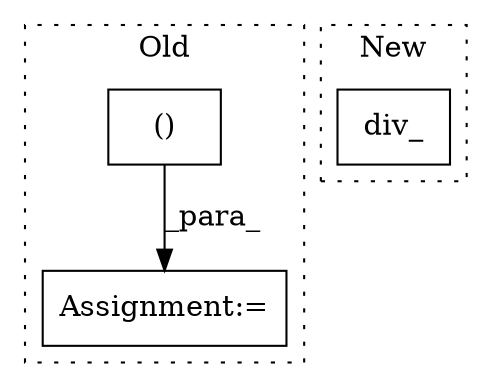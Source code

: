 digraph G {
subgraph cluster0 {
1 [label="()" a="106" s="515" l="27" shape="box"];
3 [label="Assignment:=" a="7" s="614,686" l="53,2" shape="box"];
label = "Old";
style="dotted";
}
subgraph cluster1 {
2 [label="div_" a="32" s="359,382" l="5,1" shape="box"];
label = "New";
style="dotted";
}
1 -> 3 [label="_para_"];
}